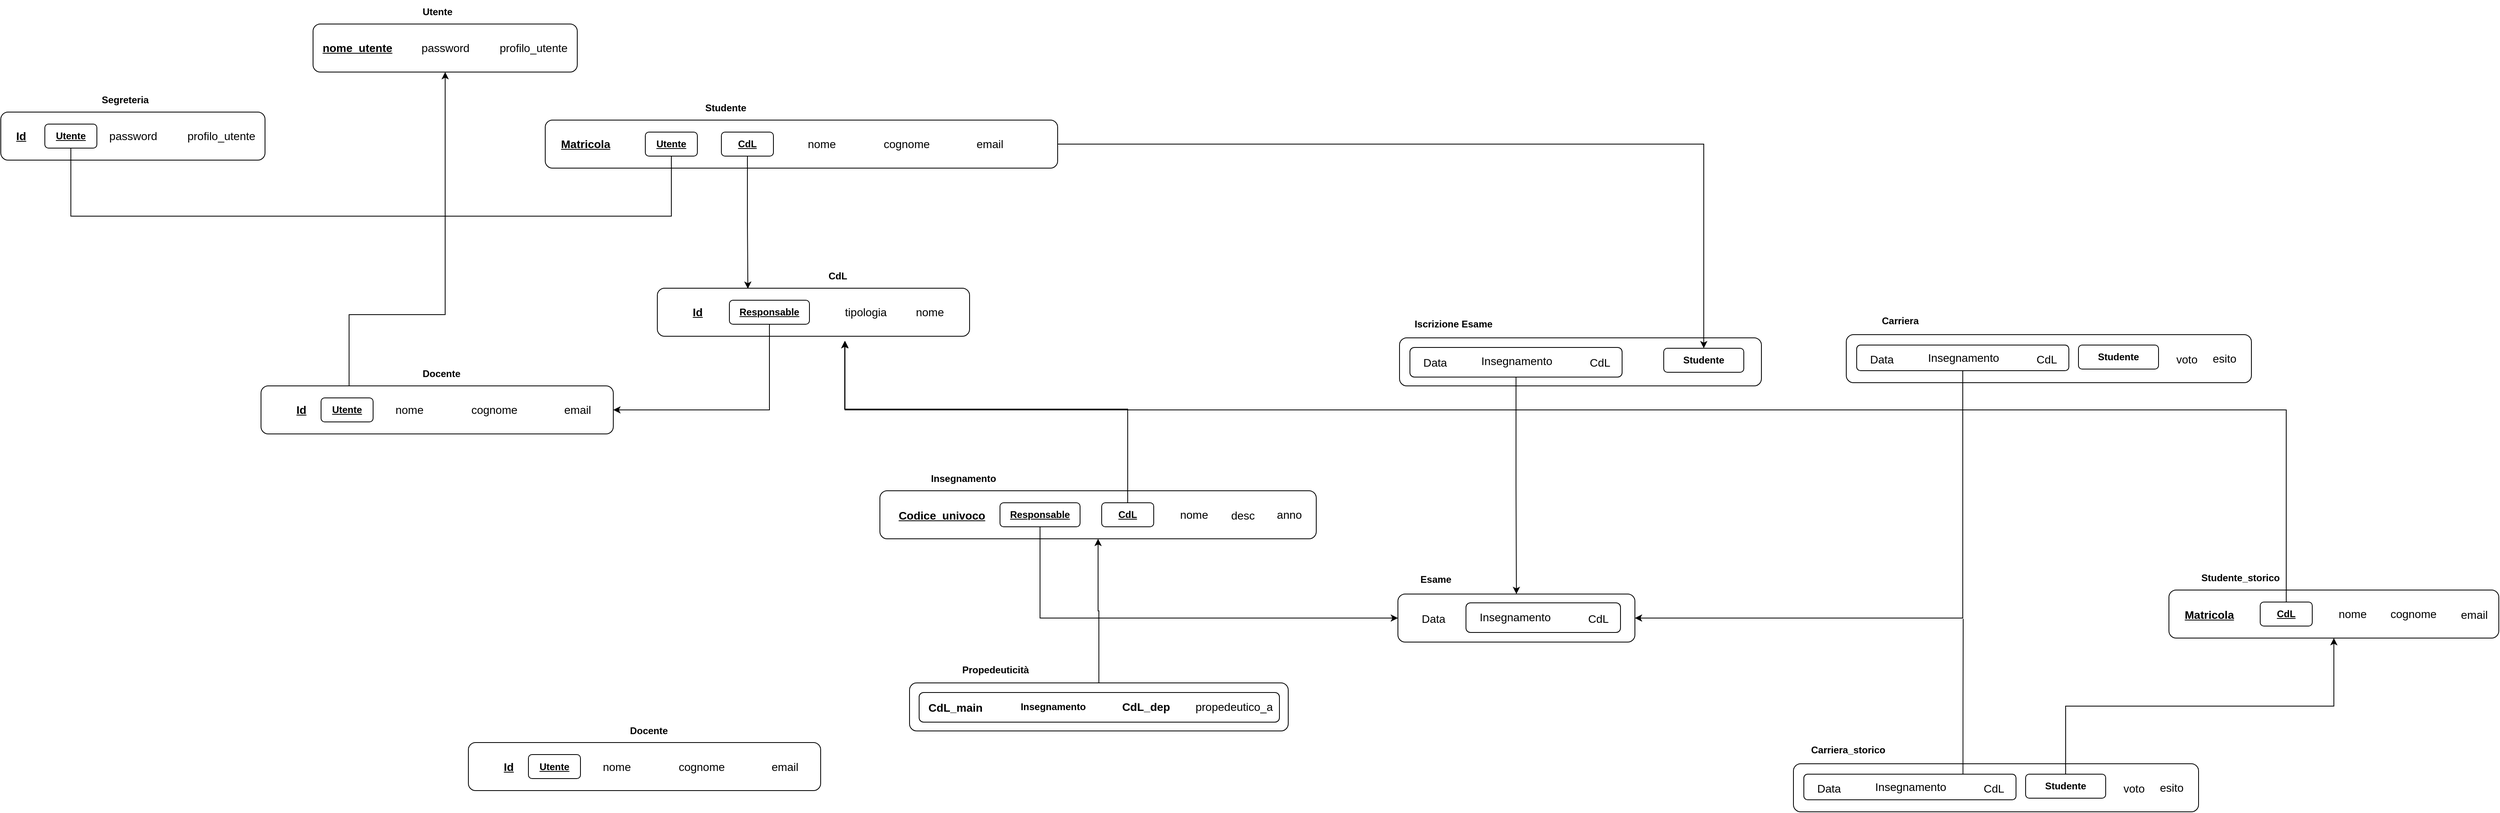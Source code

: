 <mxfile version="23.1.5" type="device">
  <diagram name="Page-1" id="oaQeACToeZQsmnn9tYb3">
    <mxGraphModel dx="2751" dy="1651" grid="0" gridSize="10" guides="1" tooltips="1" connect="1" arrows="1" fold="1" page="0" pageScale="1" pageWidth="1600" pageHeight="900" math="0" shadow="0">
      <root>
        <mxCell id="0" />
        <mxCell id="1" parent="0" />
        <mxCell id="6msxRs-Y0Cu25gvncJu1-1" value="" style="rounded=1;whiteSpace=wrap;html=1;fillColor=none;" vertex="1" parent="1">
          <mxGeometry x="480" y="120" width="330" height="60" as="geometry" />
        </mxCell>
        <mxCell id="6msxRs-Y0Cu25gvncJu1-2" value="Utente" style="text;html=1;align=center;verticalAlign=middle;resizable=0;points=[];autosize=1;strokeColor=none;fillColor=none;fontStyle=1" vertex="1" parent="1">
          <mxGeometry x="605" y="90" width="60" height="30" as="geometry" />
        </mxCell>
        <mxCell id="6msxRs-Y0Cu25gvncJu1-3" value="nome_utente" style="text;html=1;align=center;verticalAlign=middle;resizable=0;points=[];autosize=1;strokeColor=none;fillColor=none;fontSize=14;fontStyle=5" vertex="1" parent="1">
          <mxGeometry x="480" y="135" width="110" height="30" as="geometry" />
        </mxCell>
        <mxCell id="6msxRs-Y0Cu25gvncJu1-4" value="password" style="text;html=1;align=center;verticalAlign=middle;resizable=0;points=[];autosize=1;strokeColor=none;fillColor=none;fontSize=14;fontStyle=0" vertex="1" parent="1">
          <mxGeometry x="605" y="135" width="80" height="30" as="geometry" />
        </mxCell>
        <mxCell id="6msxRs-Y0Cu25gvncJu1-5" value="profilo_utente" style="text;html=1;align=center;verticalAlign=middle;resizable=0;points=[];autosize=1;strokeColor=none;fillColor=none;fontSize=14;fontStyle=0" vertex="1" parent="1">
          <mxGeometry x="700" y="135" width="110" height="30" as="geometry" />
        </mxCell>
        <mxCell id="6msxRs-Y0Cu25gvncJu1-6" value="" style="rounded=1;whiteSpace=wrap;html=1;fillColor=none;" vertex="1" parent="1">
          <mxGeometry x="90" y="230" width="330" height="60" as="geometry" />
        </mxCell>
        <mxCell id="6msxRs-Y0Cu25gvncJu1-7" value="Segreteria" style="text;html=1;align=center;verticalAlign=middle;resizable=0;points=[];autosize=1;strokeColor=none;fillColor=none;fontStyle=1" vertex="1" parent="1">
          <mxGeometry x="205" y="200" width="80" height="30" as="geometry" />
        </mxCell>
        <mxCell id="6msxRs-Y0Cu25gvncJu1-8" value="Id" style="text;html=1;align=center;verticalAlign=middle;resizable=0;points=[];autosize=1;strokeColor=none;fillColor=none;fontSize=14;fontStyle=5" vertex="1" parent="1">
          <mxGeometry x="95" y="245" width="40" height="30" as="geometry" />
        </mxCell>
        <mxCell id="6msxRs-Y0Cu25gvncJu1-9" value="password" style="text;html=1;align=center;verticalAlign=middle;resizable=0;points=[];autosize=1;strokeColor=none;fillColor=none;fontSize=14;fontStyle=0" vertex="1" parent="1">
          <mxGeometry x="215" y="245" width="80" height="30" as="geometry" />
        </mxCell>
        <mxCell id="6msxRs-Y0Cu25gvncJu1-10" value="profilo_utente" style="text;html=1;align=center;verticalAlign=middle;resizable=0;points=[];autosize=1;strokeColor=none;fillColor=none;fontSize=14;fontStyle=0" vertex="1" parent="1">
          <mxGeometry x="310" y="245" width="110" height="30" as="geometry" />
        </mxCell>
        <mxCell id="6msxRs-Y0Cu25gvncJu1-13" style="edgeStyle=orthogonalEdgeStyle;rounded=0;orthogonalLoop=1;jettySize=auto;html=1;exitX=0.5;exitY=1;exitDx=0;exitDy=0;entryX=0.5;entryY=1;entryDx=0;entryDy=0;" edge="1" parent="1" source="6msxRs-Y0Cu25gvncJu1-12" target="6msxRs-Y0Cu25gvncJu1-1">
          <mxGeometry relative="1" as="geometry">
            <Array as="points">
              <mxPoint x="178" y="360" />
              <mxPoint x="645" y="360" />
            </Array>
          </mxGeometry>
        </mxCell>
        <mxCell id="6msxRs-Y0Cu25gvncJu1-12" value="&lt;u style=&quot;&quot;&gt;&lt;b style=&quot;&quot;&gt;Utente&lt;/b&gt;&lt;/u&gt;" style="rounded=1;whiteSpace=wrap;html=1;fillColor=none;" vertex="1" parent="1">
          <mxGeometry x="145" y="245" width="65" height="30" as="geometry" />
        </mxCell>
        <mxCell id="6msxRs-Y0Cu25gvncJu1-96" style="edgeStyle=orthogonalEdgeStyle;rounded=0;orthogonalLoop=1;jettySize=auto;html=1;entryX=0.5;entryY=0;entryDx=0;entryDy=0;" edge="1" parent="1" source="6msxRs-Y0Cu25gvncJu1-14" target="6msxRs-Y0Cu25gvncJu1-93">
          <mxGeometry relative="1" as="geometry" />
        </mxCell>
        <mxCell id="6msxRs-Y0Cu25gvncJu1-14" value="" style="rounded=1;whiteSpace=wrap;html=1;fillColor=none;" vertex="1" parent="1">
          <mxGeometry x="770" y="240" width="640" height="60" as="geometry" />
        </mxCell>
        <mxCell id="6msxRs-Y0Cu25gvncJu1-15" value="Studente" style="text;html=1;align=center;verticalAlign=middle;resizable=0;points=[];autosize=1;strokeColor=none;fillColor=none;fontStyle=1" vertex="1" parent="1">
          <mxGeometry x="960" y="210" width="70" height="30" as="geometry" />
        </mxCell>
        <mxCell id="6msxRs-Y0Cu25gvncJu1-17" value="nome" style="text;html=1;align=center;verticalAlign=middle;resizable=0;points=[];autosize=1;strokeColor=none;fillColor=none;fontSize=14;fontStyle=0" vertex="1" parent="1">
          <mxGeometry x="1085" y="255" width="60" height="30" as="geometry" />
        </mxCell>
        <mxCell id="6msxRs-Y0Cu25gvncJu1-18" value="cognome" style="text;html=1;align=center;verticalAlign=middle;resizable=0;points=[];autosize=1;strokeColor=none;fillColor=none;fontSize=14;fontStyle=0" vertex="1" parent="1">
          <mxGeometry x="1181" y="255" width="80" height="30" as="geometry" />
        </mxCell>
        <mxCell id="6msxRs-Y0Cu25gvncJu1-20" style="edgeStyle=orthogonalEdgeStyle;rounded=0;orthogonalLoop=1;jettySize=auto;html=1;exitX=0.5;exitY=1;exitDx=0;exitDy=0;endArrow=none;endFill=0;" edge="1" parent="1" source="6msxRs-Y0Cu25gvncJu1-19">
          <mxGeometry relative="1" as="geometry">
            <mxPoint x="640" y="360" as="targetPoint" />
            <Array as="points">
              <mxPoint x="928" y="360" />
            </Array>
          </mxGeometry>
        </mxCell>
        <mxCell id="6msxRs-Y0Cu25gvncJu1-19" value="&lt;u style=&quot;&quot;&gt;&lt;b style=&quot;&quot;&gt;Utente&lt;/b&gt;&lt;/u&gt;" style="rounded=1;whiteSpace=wrap;html=1;fillColor=none;" vertex="1" parent="1">
          <mxGeometry x="895" y="255" width="65" height="30" as="geometry" />
        </mxCell>
        <mxCell id="6msxRs-Y0Cu25gvncJu1-21" value="email" style="text;html=1;align=center;verticalAlign=middle;resizable=0;points=[];autosize=1;strokeColor=none;fillColor=none;fontSize=14;fontStyle=0" vertex="1" parent="1">
          <mxGeometry x="1295" y="255" width="60" height="30" as="geometry" />
        </mxCell>
        <mxCell id="6msxRs-Y0Cu25gvncJu1-22" value="Matricola" style="text;html=1;align=center;verticalAlign=middle;resizable=0;points=[];autosize=1;strokeColor=none;fillColor=none;fontSize=14;fontStyle=5" vertex="1" parent="1">
          <mxGeometry x="780" y="255" width="80" height="30" as="geometry" />
        </mxCell>
        <mxCell id="6msxRs-Y0Cu25gvncJu1-23" value="&lt;u style=&quot;&quot;&gt;&lt;b style=&quot;&quot;&gt;CdL&lt;/b&gt;&lt;/u&gt;" style="rounded=1;whiteSpace=wrap;html=1;fillColor=none;" vertex="1" parent="1">
          <mxGeometry x="990" y="255" width="65" height="30" as="geometry" />
        </mxCell>
        <mxCell id="6msxRs-Y0Cu25gvncJu1-24" value="" style="rounded=1;whiteSpace=wrap;html=1;fillColor=none;" vertex="1" parent="1">
          <mxGeometry x="910" y="450" width="390" height="60" as="geometry" />
        </mxCell>
        <mxCell id="6msxRs-Y0Cu25gvncJu1-25" value="CdL" style="text;html=1;align=center;verticalAlign=middle;resizable=0;points=[];autosize=1;strokeColor=none;fillColor=none;fontStyle=1" vertex="1" parent="1">
          <mxGeometry x="1110" y="420" width="50" height="30" as="geometry" />
        </mxCell>
        <mxCell id="6msxRs-Y0Cu25gvncJu1-26" value="tipologia" style="text;html=1;align=center;verticalAlign=middle;resizable=0;points=[];autosize=1;strokeColor=none;fillColor=none;fontSize=14;fontStyle=0" vertex="1" parent="1">
          <mxGeometry x="1130" y="465" width="80" height="30" as="geometry" />
        </mxCell>
        <mxCell id="6msxRs-Y0Cu25gvncJu1-27" value="nome" style="text;html=1;align=center;verticalAlign=middle;resizable=0;points=[];autosize=1;strokeColor=none;fillColor=none;fontSize=14;fontStyle=0" vertex="1" parent="1">
          <mxGeometry x="1220" y="465" width="60" height="30" as="geometry" />
        </mxCell>
        <mxCell id="6msxRs-Y0Cu25gvncJu1-42" style="edgeStyle=orthogonalEdgeStyle;rounded=0;orthogonalLoop=1;jettySize=auto;html=1;exitX=0.5;exitY=1;exitDx=0;exitDy=0;entryX=1;entryY=0.5;entryDx=0;entryDy=0;" edge="1" parent="1" source="6msxRs-Y0Cu25gvncJu1-28" target="6msxRs-Y0Cu25gvncJu1-33">
          <mxGeometry relative="1" as="geometry" />
        </mxCell>
        <mxCell id="6msxRs-Y0Cu25gvncJu1-28" value="&lt;u style=&quot;&quot;&gt;&lt;b style=&quot;&quot;&gt;Responsable&lt;/b&gt;&lt;/u&gt;" style="rounded=1;whiteSpace=wrap;html=1;fillColor=none;" vertex="1" parent="1">
          <mxGeometry x="1000" y="465" width="100" height="30" as="geometry" />
        </mxCell>
        <mxCell id="6msxRs-Y0Cu25gvncJu1-30" value="Id" style="text;html=1;align=center;verticalAlign=middle;resizable=0;points=[];autosize=1;strokeColor=none;fillColor=none;fontSize=14;fontStyle=5" vertex="1" parent="1">
          <mxGeometry x="940" y="465" width="40" height="30" as="geometry" />
        </mxCell>
        <mxCell id="6msxRs-Y0Cu25gvncJu1-32" style="edgeStyle=orthogonalEdgeStyle;rounded=0;orthogonalLoop=1;jettySize=auto;html=1;exitX=0.5;exitY=1;exitDx=0;exitDy=0;entryX=0.29;entryY=0.011;entryDx=0;entryDy=0;entryPerimeter=0;" edge="1" parent="1" source="6msxRs-Y0Cu25gvncJu1-23" target="6msxRs-Y0Cu25gvncJu1-24">
          <mxGeometry relative="1" as="geometry" />
        </mxCell>
        <mxCell id="6msxRs-Y0Cu25gvncJu1-33" value="" style="rounded=1;whiteSpace=wrap;html=1;fillColor=none;" vertex="1" parent="1">
          <mxGeometry x="415" y="572" width="440" height="60" as="geometry" />
        </mxCell>
        <mxCell id="6msxRs-Y0Cu25gvncJu1-34" value="Docente" style="text;html=1;align=center;verticalAlign=middle;resizable=0;points=[];autosize=1;strokeColor=none;fillColor=none;fontStyle=1" vertex="1" parent="1">
          <mxGeometry x="605" y="542" width="70" height="30" as="geometry" />
        </mxCell>
        <mxCell id="6msxRs-Y0Cu25gvncJu1-35" value="nome" style="text;html=1;align=center;verticalAlign=middle;resizable=0;points=[];autosize=1;strokeColor=none;fillColor=none;fontSize=14;fontStyle=0" vertex="1" parent="1">
          <mxGeometry x="570" y="587" width="60" height="30" as="geometry" />
        </mxCell>
        <mxCell id="6msxRs-Y0Cu25gvncJu1-36" value="cognome" style="text;html=1;align=center;verticalAlign=middle;resizable=0;points=[];autosize=1;strokeColor=none;fillColor=none;fontSize=14;fontStyle=0" vertex="1" parent="1">
          <mxGeometry x="666" y="587" width="80" height="30" as="geometry" />
        </mxCell>
        <mxCell id="6msxRs-Y0Cu25gvncJu1-41" style="edgeStyle=orthogonalEdgeStyle;rounded=0;orthogonalLoop=1;jettySize=auto;html=1;exitX=0.25;exitY=0;exitDx=0;exitDy=0;endArrow=none;endFill=0;" edge="1" parent="1" source="6msxRs-Y0Cu25gvncJu1-33">
          <mxGeometry relative="1" as="geometry">
            <mxPoint x="645" y="360" as="targetPoint" />
            <mxPoint x="205" y="585.0" as="sourcePoint" />
            <Array as="points">
              <mxPoint x="525" y="483" />
              <mxPoint x="645" y="483" />
            </Array>
          </mxGeometry>
        </mxCell>
        <mxCell id="6msxRs-Y0Cu25gvncJu1-37" value="&lt;u style=&quot;&quot;&gt;&lt;b style=&quot;&quot;&gt;Utente&lt;/b&gt;&lt;/u&gt;" style="rounded=1;whiteSpace=wrap;html=1;fillColor=none;" vertex="1" parent="1">
          <mxGeometry x="490" y="587" width="65" height="30" as="geometry" />
        </mxCell>
        <mxCell id="6msxRs-Y0Cu25gvncJu1-38" value="email" style="text;html=1;align=center;verticalAlign=middle;resizable=0;points=[];autosize=1;strokeColor=none;fillColor=none;fontSize=14;fontStyle=0" vertex="1" parent="1">
          <mxGeometry x="780" y="587" width="60" height="30" as="geometry" />
        </mxCell>
        <mxCell id="6msxRs-Y0Cu25gvncJu1-39" value="Id" style="text;html=1;align=center;verticalAlign=middle;resizable=0;points=[];autosize=1;strokeColor=none;fillColor=none;fontSize=14;fontStyle=5" vertex="1" parent="1">
          <mxGeometry x="445" y="587" width="40" height="30" as="geometry" />
        </mxCell>
        <mxCell id="6msxRs-Y0Cu25gvncJu1-43" value="" style="rounded=1;whiteSpace=wrap;html=1;fillColor=none;" vertex="1" parent="1">
          <mxGeometry x="1188" y="703" width="545" height="60" as="geometry" />
        </mxCell>
        <mxCell id="6msxRs-Y0Cu25gvncJu1-44" value="Insegnamento" style="text;html=1;align=center;verticalAlign=middle;resizable=0;points=[];autosize=1;strokeColor=none;fillColor=none;fontStyle=1" vertex="1" parent="1">
          <mxGeometry x="1242" y="675" width="99" height="26" as="geometry" />
        </mxCell>
        <mxCell id="6msxRs-Y0Cu25gvncJu1-46" value="nome" style="text;html=1;align=center;verticalAlign=middle;resizable=0;points=[];autosize=1;strokeColor=none;fillColor=none;fontSize=14;fontStyle=0" vertex="1" parent="1">
          <mxGeometry x="1550" y="718" width="60" height="30" as="geometry" />
        </mxCell>
        <mxCell id="6msxRs-Y0Cu25gvncJu1-94" style="edgeStyle=orthogonalEdgeStyle;rounded=0;orthogonalLoop=1;jettySize=auto;html=1;exitX=0.5;exitY=1;exitDx=0;exitDy=0;entryX=0;entryY=0.5;entryDx=0;entryDy=0;" edge="1" parent="1" source="6msxRs-Y0Cu25gvncJu1-47" target="6msxRs-Y0Cu25gvncJu1-64">
          <mxGeometry relative="1" as="geometry" />
        </mxCell>
        <mxCell id="6msxRs-Y0Cu25gvncJu1-47" value="&lt;u style=&quot;&quot;&gt;&lt;b style=&quot;&quot;&gt;Responsable&lt;/b&gt;&lt;/u&gt;" style="rounded=1;whiteSpace=wrap;html=1;fillColor=none;" vertex="1" parent="1">
          <mxGeometry x="1338" y="718" width="100" height="30" as="geometry" />
        </mxCell>
        <mxCell id="6msxRs-Y0Cu25gvncJu1-48" value="Codice_univoco" style="text;html=1;align=center;verticalAlign=middle;resizable=0;points=[];autosize=1;strokeColor=none;fillColor=none;fontSize=14;fontStyle=5" vertex="1" parent="1">
          <mxGeometry x="1202" y="719" width="126" height="29" as="geometry" />
        </mxCell>
        <mxCell id="6msxRs-Y0Cu25gvncJu1-49" value="&lt;u style=&quot;&quot;&gt;&lt;b style=&quot;&quot;&gt;CdL&lt;/b&gt;&lt;/u&gt;" style="rounded=1;whiteSpace=wrap;html=1;fillColor=none;" vertex="1" parent="1">
          <mxGeometry x="1465" y="718" width="65" height="30" as="geometry" />
        </mxCell>
        <mxCell id="6msxRs-Y0Cu25gvncJu1-50" style="edgeStyle=orthogonalEdgeStyle;rounded=0;orthogonalLoop=1;jettySize=auto;html=1;exitX=0.5;exitY=0;exitDx=0;exitDy=0;entryX=0.6;entryY=1.103;entryDx=0;entryDy=0;entryPerimeter=0;" edge="1" parent="1" source="6msxRs-Y0Cu25gvncJu1-49" target="6msxRs-Y0Cu25gvncJu1-24">
          <mxGeometry relative="1" as="geometry">
            <Array as="points">
              <mxPoint x="1498" y="601" />
              <mxPoint x="1144" y="601" />
            </Array>
          </mxGeometry>
        </mxCell>
        <mxCell id="6msxRs-Y0Cu25gvncJu1-51" value="desc" style="text;html=1;align=center;verticalAlign=middle;resizable=0;points=[];autosize=1;strokeColor=none;fillColor=none;fontSize=14;fontStyle=0" vertex="1" parent="1">
          <mxGeometry x="1617" y="719" width="48" height="29" as="geometry" />
        </mxCell>
        <mxCell id="6msxRs-Y0Cu25gvncJu1-52" value="anno" style="text;html=1;align=center;verticalAlign=middle;resizable=0;points=[];autosize=1;strokeColor=none;fillColor=none;fontSize=14;fontStyle=0" vertex="1" parent="1">
          <mxGeometry x="1674" y="718" width="49" height="29" as="geometry" />
        </mxCell>
        <mxCell id="6msxRs-Y0Cu25gvncJu1-63" style="edgeStyle=orthogonalEdgeStyle;rounded=0;orthogonalLoop=1;jettySize=auto;html=1;entryX=0.5;entryY=1;entryDx=0;entryDy=0;" edge="1" parent="1" source="6msxRs-Y0Cu25gvncJu1-53" target="6msxRs-Y0Cu25gvncJu1-43">
          <mxGeometry relative="1" as="geometry" />
        </mxCell>
        <mxCell id="6msxRs-Y0Cu25gvncJu1-53" value="" style="rounded=1;whiteSpace=wrap;html=1;fillColor=none;" vertex="1" parent="1">
          <mxGeometry x="1225" y="943" width="473" height="60" as="geometry" />
        </mxCell>
        <mxCell id="6msxRs-Y0Cu25gvncJu1-54" value="Propedeuticità" style="text;html=1;align=center;verticalAlign=middle;resizable=0;points=[];autosize=1;strokeColor=none;fillColor=none;fontStyle=1" vertex="1" parent="1">
          <mxGeometry x="1281" y="914" width="101" height="26" as="geometry" />
        </mxCell>
        <mxCell id="6msxRs-Y0Cu25gvncJu1-55" value="propedeutico_a" style="text;html=1;align=center;verticalAlign=middle;resizable=0;points=[];autosize=1;strokeColor=none;fillColor=none;fontSize=14;fontStyle=0" vertex="1" parent="1">
          <mxGeometry x="1572" y="958.5" width="115" height="29" as="geometry" />
        </mxCell>
        <mxCell id="6msxRs-Y0Cu25gvncJu1-57" value="CdL_main" style="text;html=1;align=center;verticalAlign=middle;resizable=0;points=[];autosize=1;strokeColor=none;fillColor=none;fontSize=14;fontStyle=1" vertex="1" parent="1">
          <mxGeometry x="1239" y="959" width="86" height="29" as="geometry" />
        </mxCell>
        <mxCell id="6msxRs-Y0Cu25gvncJu1-61" value="Insegnamento" style="text;html=1;align=center;verticalAlign=middle;resizable=0;points=[];autosize=1;strokeColor=none;fillColor=none;fontStyle=1" vertex="1" parent="1">
          <mxGeometry x="1354" y="960" width="99" height="26" as="geometry" />
        </mxCell>
        <mxCell id="6msxRs-Y0Cu25gvncJu1-62" value="CdL_dep" style="text;html=1;align=center;verticalAlign=middle;resizable=0;points=[];autosize=1;strokeColor=none;fillColor=none;fontSize=14;fontStyle=1" vertex="1" parent="1">
          <mxGeometry x="1481" y="958.5" width="78" height="29" as="geometry" />
        </mxCell>
        <mxCell id="6msxRs-Y0Cu25gvncJu1-64" value="" style="rounded=1;whiteSpace=wrap;html=1;fillColor=none;" vertex="1" parent="1">
          <mxGeometry x="1835" y="832" width="296" height="60" as="geometry" />
        </mxCell>
        <mxCell id="6msxRs-Y0Cu25gvncJu1-65" value="Esame" style="text;html=1;align=center;verticalAlign=middle;resizable=0;points=[];autosize=1;strokeColor=none;fillColor=none;fontStyle=1" vertex="1" parent="1">
          <mxGeometry x="1853" y="801" width="57" height="26" as="geometry" />
        </mxCell>
        <mxCell id="6msxRs-Y0Cu25gvncJu1-70" value="&lt;span style=&quot;&quot;&gt;Data&lt;/span&gt;" style="text;html=1;align=center;verticalAlign=middle;resizable=0;points=[];autosize=1;strokeColor=none;fillColor=none;fontSize=14;fontStyle=0" vertex="1" parent="1">
          <mxGeometry x="1855" y="848" width="48" height="29" as="geometry" />
        </mxCell>
        <mxCell id="6msxRs-Y0Cu25gvncJu1-73" value="" style="rounded=1;whiteSpace=wrap;html=1;fillColor=none;" vertex="1" parent="1">
          <mxGeometry x="1237" y="955" width="450" height="37" as="geometry" />
        </mxCell>
        <mxCell id="6msxRs-Y0Cu25gvncJu1-74" value="" style="rounded=1;whiteSpace=wrap;html=1;fillColor=none;" vertex="1" parent="1">
          <mxGeometry x="674" y="1017.5" width="440" height="60" as="geometry" />
        </mxCell>
        <mxCell id="6msxRs-Y0Cu25gvncJu1-75" value="Docente" style="text;html=1;align=center;verticalAlign=middle;resizable=0;points=[];autosize=1;strokeColor=none;fillColor=none;fontStyle=1" vertex="1" parent="1">
          <mxGeometry x="864" y="987.5" width="70" height="30" as="geometry" />
        </mxCell>
        <mxCell id="6msxRs-Y0Cu25gvncJu1-76" value="nome" style="text;html=1;align=center;verticalAlign=middle;resizable=0;points=[];autosize=1;strokeColor=none;fillColor=none;fontSize=14;fontStyle=0" vertex="1" parent="1">
          <mxGeometry x="829" y="1032.5" width="60" height="30" as="geometry" />
        </mxCell>
        <mxCell id="6msxRs-Y0Cu25gvncJu1-77" value="cognome" style="text;html=1;align=center;verticalAlign=middle;resizable=0;points=[];autosize=1;strokeColor=none;fillColor=none;fontSize=14;fontStyle=0" vertex="1" parent="1">
          <mxGeometry x="925" y="1032.5" width="80" height="30" as="geometry" />
        </mxCell>
        <mxCell id="6msxRs-Y0Cu25gvncJu1-78" value="&lt;u style=&quot;&quot;&gt;&lt;b style=&quot;&quot;&gt;Utente&lt;/b&gt;&lt;/u&gt;" style="rounded=1;whiteSpace=wrap;html=1;fillColor=none;" vertex="1" parent="1">
          <mxGeometry x="749" y="1032.5" width="65" height="30" as="geometry" />
        </mxCell>
        <mxCell id="6msxRs-Y0Cu25gvncJu1-79" value="email" style="text;html=1;align=center;verticalAlign=middle;resizable=0;points=[];autosize=1;strokeColor=none;fillColor=none;fontSize=14;fontStyle=0" vertex="1" parent="1">
          <mxGeometry x="1039" y="1032.5" width="60" height="30" as="geometry" />
        </mxCell>
        <mxCell id="6msxRs-Y0Cu25gvncJu1-84" value="" style="rounded=1;whiteSpace=wrap;html=1;fillColor=none;" vertex="1" parent="1">
          <mxGeometry x="1920" y="843" width="193" height="37" as="geometry" />
        </mxCell>
        <mxCell id="6msxRs-Y0Cu25gvncJu1-80" value="Id" style="text;html=1;align=center;verticalAlign=middle;resizable=0;points=[];autosize=1;strokeColor=none;fillColor=none;fontSize=14;fontStyle=5" vertex="1" parent="1">
          <mxGeometry x="704" y="1032.5" width="40" height="30" as="geometry" />
        </mxCell>
        <mxCell id="6msxRs-Y0Cu25gvncJu1-82" value="CdL" style="text;html=1;align=center;verticalAlign=middle;resizable=0;points=[];autosize=1;strokeColor=none;fillColor=none;fontSize=14;fontStyle=0" vertex="1" parent="1">
          <mxGeometry x="2063" y="848.5" width="44" height="29" as="geometry" />
        </mxCell>
        <mxCell id="6msxRs-Y0Cu25gvncJu1-83" value="Insegnamento" style="text;html=1;align=center;verticalAlign=middle;resizable=0;points=[];autosize=1;strokeColor=none;fillColor=none;fontSize=14;fontStyle=0" vertex="1" parent="1">
          <mxGeometry x="1927" y="846" width="107" height="29" as="geometry" />
        </mxCell>
        <mxCell id="6msxRs-Y0Cu25gvncJu1-86" value="" style="rounded=1;whiteSpace=wrap;html=1;fillColor=none;" vertex="1" parent="1">
          <mxGeometry x="1837" y="512" width="452" height="60" as="geometry" />
        </mxCell>
        <mxCell id="6msxRs-Y0Cu25gvncJu1-87" value="Iscrizione Esame" style="text;html=1;align=center;verticalAlign=middle;resizable=0;points=[];autosize=1;strokeColor=none;fillColor=none;fontStyle=1" vertex="1" parent="1">
          <mxGeometry x="1846" y="482" width="115" height="26" as="geometry" />
        </mxCell>
        <mxCell id="6msxRs-Y0Cu25gvncJu1-88" value="&lt;span style=&quot;&quot;&gt;Data&lt;/span&gt;" style="text;html=1;align=center;verticalAlign=middle;resizable=0;points=[];autosize=1;strokeColor=none;fillColor=none;fontSize=14;fontStyle=0" vertex="1" parent="1">
          <mxGeometry x="1857" y="528" width="48" height="29" as="geometry" />
        </mxCell>
        <mxCell id="6msxRs-Y0Cu25gvncJu1-95" style="edgeStyle=orthogonalEdgeStyle;rounded=0;orthogonalLoop=1;jettySize=auto;html=1;exitX=0.5;exitY=1;exitDx=0;exitDy=0;entryX=0.5;entryY=0;entryDx=0;entryDy=0;" edge="1" parent="1" source="6msxRs-Y0Cu25gvncJu1-89" target="6msxRs-Y0Cu25gvncJu1-64">
          <mxGeometry relative="1" as="geometry" />
        </mxCell>
        <mxCell id="6msxRs-Y0Cu25gvncJu1-89" value="" style="rounded=1;whiteSpace=wrap;html=1;fillColor=none;" vertex="1" parent="1">
          <mxGeometry x="1850" y="524" width="265" height="37" as="geometry" />
        </mxCell>
        <mxCell id="6msxRs-Y0Cu25gvncJu1-90" value="CdL" style="text;html=1;align=center;verticalAlign=middle;resizable=0;points=[];autosize=1;strokeColor=none;fillColor=none;fontSize=14;fontStyle=0" vertex="1" parent="1">
          <mxGeometry x="2065" y="528.5" width="44" height="29" as="geometry" />
        </mxCell>
        <mxCell id="6msxRs-Y0Cu25gvncJu1-91" value="Insegnamento" style="text;html=1;align=center;verticalAlign=middle;resizable=0;points=[];autosize=1;strokeColor=none;fillColor=none;fontSize=14;fontStyle=0" vertex="1" parent="1">
          <mxGeometry x="1929" y="526" width="107" height="29" as="geometry" />
        </mxCell>
        <mxCell id="6msxRs-Y0Cu25gvncJu1-93" value="&lt;span style=&quot;&quot;&gt;&lt;span style=&quot;&quot;&gt;Studente&lt;/span&gt;&lt;/span&gt;" style="rounded=1;whiteSpace=wrap;html=1;fillColor=none;fontStyle=1" vertex="1" parent="1">
          <mxGeometry x="2167" y="525" width="100" height="30" as="geometry" />
        </mxCell>
        <mxCell id="6msxRs-Y0Cu25gvncJu1-97" value="" style="rounded=1;whiteSpace=wrap;html=1;fillColor=none;" vertex="1" parent="1">
          <mxGeometry x="2395" y="508" width="506" height="60" as="geometry" />
        </mxCell>
        <mxCell id="6msxRs-Y0Cu25gvncJu1-98" value="Carriera" style="text;html=1;align=center;verticalAlign=middle;resizable=0;points=[];autosize=1;strokeColor=none;fillColor=none;fontStyle=1" vertex="1" parent="1">
          <mxGeometry x="2430" y="478" width="64" height="26" as="geometry" />
        </mxCell>
        <mxCell id="6msxRs-Y0Cu25gvncJu1-99" value="&lt;span style=&quot;&quot;&gt;Data&lt;/span&gt;" style="text;html=1;align=center;verticalAlign=middle;resizable=0;points=[];autosize=1;strokeColor=none;fillColor=none;fontSize=14;fontStyle=0" vertex="1" parent="1">
          <mxGeometry x="2415" y="524" width="48" height="29" as="geometry" />
        </mxCell>
        <mxCell id="6msxRs-Y0Cu25gvncJu1-108" style="edgeStyle=orthogonalEdgeStyle;rounded=0;orthogonalLoop=1;jettySize=auto;html=1;exitX=0.5;exitY=1;exitDx=0;exitDy=0;entryX=1;entryY=0.5;entryDx=0;entryDy=0;" edge="1" parent="1" source="6msxRs-Y0Cu25gvncJu1-100" target="6msxRs-Y0Cu25gvncJu1-64">
          <mxGeometry relative="1" as="geometry" />
        </mxCell>
        <mxCell id="6msxRs-Y0Cu25gvncJu1-100" value="" style="rounded=1;whiteSpace=wrap;html=1;fillColor=none;" vertex="1" parent="1">
          <mxGeometry x="2408" y="521" width="265" height="32" as="geometry" />
        </mxCell>
        <mxCell id="6msxRs-Y0Cu25gvncJu1-101" value="CdL" style="text;html=1;align=center;verticalAlign=middle;resizable=0;points=[];autosize=1;strokeColor=none;fillColor=none;fontSize=14;fontStyle=0" vertex="1" parent="1">
          <mxGeometry x="2623" y="524.5" width="44" height="29" as="geometry" />
        </mxCell>
        <mxCell id="6msxRs-Y0Cu25gvncJu1-102" value="Insegnamento" style="text;html=1;align=center;verticalAlign=middle;resizable=0;points=[];autosize=1;strokeColor=none;fillColor=none;fontSize=14;fontStyle=0" vertex="1" parent="1">
          <mxGeometry x="2487" y="522" width="107" height="29" as="geometry" />
        </mxCell>
        <mxCell id="6msxRs-Y0Cu25gvncJu1-103" value="&lt;span style=&quot;&quot;&gt;&lt;span style=&quot;&quot;&gt;Studente&lt;/span&gt;&lt;/span&gt;" style="rounded=1;whiteSpace=wrap;html=1;fillColor=none;fontStyle=1" vertex="1" parent="1">
          <mxGeometry x="2685" y="521" width="100" height="30" as="geometry" />
        </mxCell>
        <mxCell id="6msxRs-Y0Cu25gvncJu1-105" value="&lt;span style=&quot;&quot;&gt;voto&lt;/span&gt;" style="text;html=1;align=center;verticalAlign=middle;resizable=0;points=[];autosize=1;strokeColor=none;fillColor=none;fontSize=14;fontStyle=0" vertex="1" parent="1">
          <mxGeometry x="2798" y="524" width="44" height="29" as="geometry" />
        </mxCell>
        <mxCell id="6msxRs-Y0Cu25gvncJu1-106" value="&lt;span style=&quot;&quot;&gt;esito&lt;/span&gt;" style="text;html=1;align=center;verticalAlign=middle;resizable=0;points=[];autosize=1;strokeColor=none;fillColor=none;fontSize=14;fontStyle=0" vertex="1" parent="1">
          <mxGeometry x="2843" y="523.5" width="48" height="29" as="geometry" />
        </mxCell>
        <mxCell id="6msxRs-Y0Cu25gvncJu1-109" value="" style="rounded=1;whiteSpace=wrap;html=1;fillColor=none;" vertex="1" parent="1">
          <mxGeometry x="2329" y="1044" width="506" height="60" as="geometry" />
        </mxCell>
        <mxCell id="6msxRs-Y0Cu25gvncJu1-110" value="Carriera_storico" style="text;html=1;align=center;verticalAlign=middle;resizable=0;points=[];autosize=1;strokeColor=none;fillColor=none;fontStyle=1" vertex="1" parent="1">
          <mxGeometry x="2341" y="1014" width="111" height="26" as="geometry" />
        </mxCell>
        <mxCell id="6msxRs-Y0Cu25gvncJu1-111" value="&lt;span style=&quot;&quot;&gt;Data&lt;/span&gt;" style="text;html=1;align=center;verticalAlign=middle;resizable=0;points=[];autosize=1;strokeColor=none;fillColor=none;fontSize=14;fontStyle=0" vertex="1" parent="1">
          <mxGeometry x="2349" y="1060" width="48" height="29" as="geometry" />
        </mxCell>
        <mxCell id="6msxRs-Y0Cu25gvncJu1-118" style="edgeStyle=orthogonalEdgeStyle;rounded=0;orthogonalLoop=1;jettySize=auto;html=1;exitX=0.75;exitY=0;exitDx=0;exitDy=0;endArrow=none;endFill=0;" edge="1" parent="1" source="6msxRs-Y0Cu25gvncJu1-112">
          <mxGeometry relative="1" as="geometry">
            <mxPoint x="2541" y="863" as="targetPoint" />
          </mxGeometry>
        </mxCell>
        <mxCell id="6msxRs-Y0Cu25gvncJu1-112" value="" style="rounded=1;whiteSpace=wrap;html=1;fillColor=none;" vertex="1" parent="1">
          <mxGeometry x="2342" y="1057" width="265" height="32" as="geometry" />
        </mxCell>
        <mxCell id="6msxRs-Y0Cu25gvncJu1-113" value="CdL" style="text;html=1;align=center;verticalAlign=middle;resizable=0;points=[];autosize=1;strokeColor=none;fillColor=none;fontSize=14;fontStyle=0" vertex="1" parent="1">
          <mxGeometry x="2557" y="1060.5" width="44" height="29" as="geometry" />
        </mxCell>
        <mxCell id="6msxRs-Y0Cu25gvncJu1-114" value="Insegnamento" style="text;html=1;align=center;verticalAlign=middle;resizable=0;points=[];autosize=1;strokeColor=none;fillColor=none;fontSize=14;fontStyle=0" vertex="1" parent="1">
          <mxGeometry x="2421" y="1058" width="107" height="29" as="geometry" />
        </mxCell>
        <mxCell id="6msxRs-Y0Cu25gvncJu1-136" style="edgeStyle=orthogonalEdgeStyle;rounded=0;orthogonalLoop=1;jettySize=auto;html=1;entryX=0.5;entryY=1;entryDx=0;entryDy=0;" edge="1" parent="1" source="6msxRs-Y0Cu25gvncJu1-115" target="6msxRs-Y0Cu25gvncJu1-128">
          <mxGeometry relative="1" as="geometry">
            <Array as="points">
              <mxPoint x="2669" y="972" />
              <mxPoint x="3004" y="972" />
            </Array>
          </mxGeometry>
        </mxCell>
        <mxCell id="6msxRs-Y0Cu25gvncJu1-115" value="&lt;span style=&quot;&quot;&gt;&lt;span style=&quot;&quot;&gt;Studente&lt;/span&gt;&lt;/span&gt;" style="rounded=1;whiteSpace=wrap;html=1;fillColor=none;fontStyle=1" vertex="1" parent="1">
          <mxGeometry x="2619" y="1057" width="100" height="30" as="geometry" />
        </mxCell>
        <mxCell id="6msxRs-Y0Cu25gvncJu1-116" value="&lt;span style=&quot;&quot;&gt;voto&lt;/span&gt;" style="text;html=1;align=center;verticalAlign=middle;resizable=0;points=[];autosize=1;strokeColor=none;fillColor=none;fontSize=14;fontStyle=0" vertex="1" parent="1">
          <mxGeometry x="2732" y="1060" width="44" height="29" as="geometry" />
        </mxCell>
        <mxCell id="6msxRs-Y0Cu25gvncJu1-117" value="&lt;span style=&quot;&quot;&gt;esito&lt;/span&gt;" style="text;html=1;align=center;verticalAlign=middle;resizable=0;points=[];autosize=1;strokeColor=none;fillColor=none;fontSize=14;fontStyle=0" vertex="1" parent="1">
          <mxGeometry x="2777" y="1059.5" width="48" height="29" as="geometry" />
        </mxCell>
        <mxCell id="6msxRs-Y0Cu25gvncJu1-128" value="" style="rounded=1;whiteSpace=wrap;html=1;fillColor=none;" vertex="1" parent="1">
          <mxGeometry x="2798" y="827" width="412" height="60" as="geometry" />
        </mxCell>
        <mxCell id="6msxRs-Y0Cu25gvncJu1-129" value="Studente_storico" style="text;html=1;align=center;verticalAlign=middle;resizable=0;points=[];autosize=1;strokeColor=none;fillColor=none;fontStyle=1" vertex="1" parent="1">
          <mxGeometry x="2829" y="799" width="116" height="26" as="geometry" />
        </mxCell>
        <mxCell id="6msxRs-Y0Cu25gvncJu1-130" value="nome" style="text;html=1;align=center;verticalAlign=middle;resizable=0;points=[];autosize=1;strokeColor=none;fillColor=none;fontSize=14;fontStyle=0" vertex="1" parent="1">
          <mxGeometry x="2997" y="842" width="60" height="30" as="geometry" />
        </mxCell>
        <mxCell id="6msxRs-Y0Cu25gvncJu1-131" value="cognome" style="text;html=1;align=center;verticalAlign=middle;resizable=0;points=[];autosize=1;strokeColor=none;fillColor=none;fontSize=14;fontStyle=0" vertex="1" parent="1">
          <mxGeometry x="3063" y="842" width="80" height="30" as="geometry" />
        </mxCell>
        <mxCell id="6msxRs-Y0Cu25gvncJu1-133" value="email" style="text;html=1;align=center;verticalAlign=middle;resizable=0;points=[];autosize=1;strokeColor=none;fillColor=none;fontSize=14;fontStyle=0" vertex="1" parent="1">
          <mxGeometry x="3149" y="843" width="60" height="30" as="geometry" />
        </mxCell>
        <mxCell id="6msxRs-Y0Cu25gvncJu1-134" value="Matricola" style="text;html=1;align=center;verticalAlign=middle;resizable=0;points=[];autosize=1;strokeColor=none;fillColor=none;fontSize=14;fontStyle=5" vertex="1" parent="1">
          <mxGeometry x="2808" y="843" width="80" height="30" as="geometry" />
        </mxCell>
        <mxCell id="6msxRs-Y0Cu25gvncJu1-135" value="&lt;u style=&quot;&quot;&gt;&lt;b style=&quot;&quot;&gt;CdL&lt;/b&gt;&lt;/u&gt;" style="rounded=1;whiteSpace=wrap;html=1;fillColor=none;" vertex="1" parent="1">
          <mxGeometry x="2912" y="842" width="65" height="30" as="geometry" />
        </mxCell>
        <mxCell id="6msxRs-Y0Cu25gvncJu1-137" style="edgeStyle=orthogonalEdgeStyle;rounded=0;orthogonalLoop=1;jettySize=auto;html=1;exitX=0.5;exitY=0;exitDx=0;exitDy=0;entryX=0.601;entryY=1.094;entryDx=0;entryDy=0;entryPerimeter=0;" edge="1" parent="1" source="6msxRs-Y0Cu25gvncJu1-135" target="6msxRs-Y0Cu25gvncJu1-24">
          <mxGeometry relative="1" as="geometry">
            <Array as="points">
              <mxPoint x="2945" y="602" />
              <mxPoint x="1144" y="602" />
            </Array>
          </mxGeometry>
        </mxCell>
      </root>
    </mxGraphModel>
  </diagram>
</mxfile>
